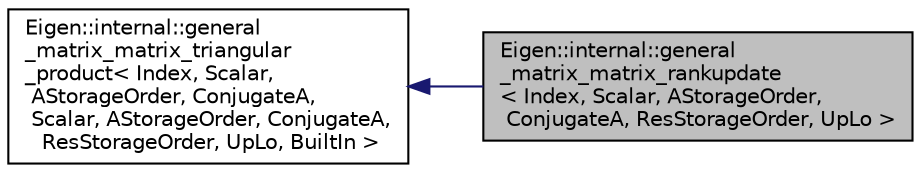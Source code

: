 digraph "Eigen::internal::general_matrix_matrix_rankupdate&lt; Index, Scalar, AStorageOrder, ConjugateA, ResStorageOrder, UpLo &gt;"
{
  edge [fontname="Helvetica",fontsize="10",labelfontname="Helvetica",labelfontsize="10"];
  node [fontname="Helvetica",fontsize="10",shape=record];
  rankdir="LR";
  Node1 [label="Eigen::internal::general\l_matrix_matrix_rankupdate\l\< Index, Scalar, AStorageOrder,\l ConjugateA, ResStorageOrder, UpLo \>",height=0.2,width=0.4,color="black", fillcolor="grey75", style="filled", fontcolor="black"];
  Node2 -> Node1 [dir="back",color="midnightblue",fontsize="10",style="solid",fontname="Helvetica"];
  Node2 [label="Eigen::internal::general\l_matrix_matrix_triangular\l_product\< Index, Scalar,\l AStorageOrder, ConjugateA,\l Scalar, AStorageOrder, ConjugateA,\l ResStorageOrder, UpLo, BuiltIn \>",height=0.2,width=0.4,color="black", fillcolor="white", style="filled",URL="$struct_eigen_1_1internal_1_1general__matrix__matrix__triangular__product.html"];
}
